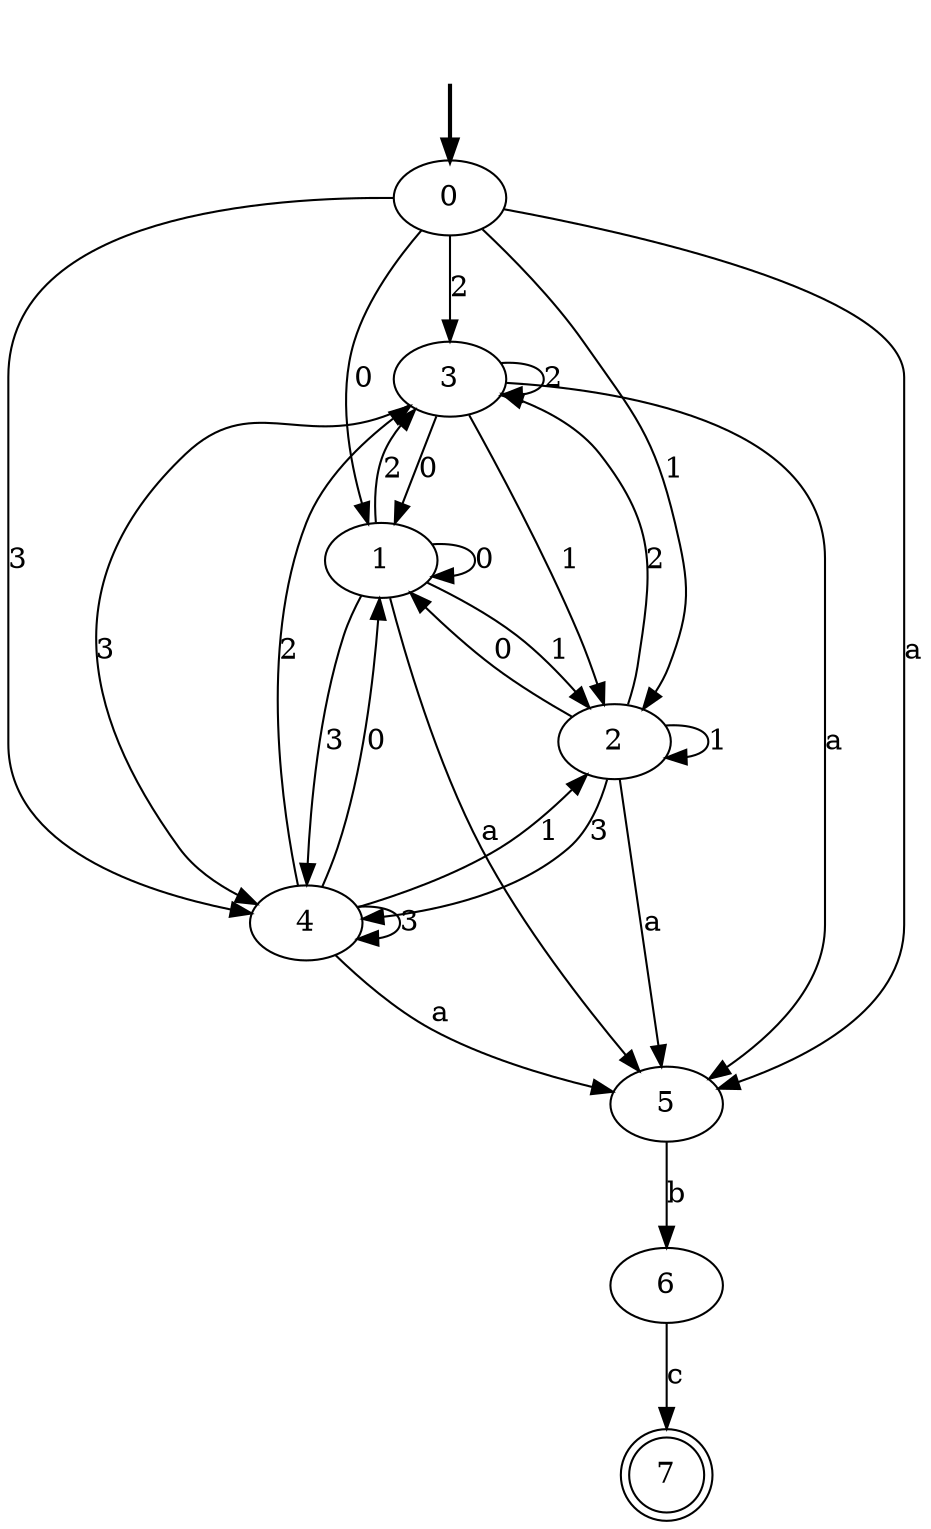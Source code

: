 digraph {
	fake [style=invisible]
	3
	1
	6
	4
	5
	2
	0 [root=true]
	7 [shape=doublecircle]
	fake -> 0 [style=bold]
	0 -> 1 [label=0]
	0 -> 2 [label=1]
	0 -> 3 [label=2]
	0 -> 4 [label=3]
	0 -> 5 [label=a]
	1 -> 1 [label=0]
	1 -> 2 [label=1]
	1 -> 3 [label=2]
	1 -> 4 [label=3]
	1 -> 5 [label=a]
	2 -> 1 [label=0]
	2 -> 2 [label=1]
	2 -> 3 [label=2]
	2 -> 4 [label=3]
	2 -> 5 [label=a]
	3 -> 1 [label=0]
	3 -> 2 [label=1]
	3 -> 3 [label=2]
	3 -> 4 [label=3]
	3 -> 5 [label=a]
	4 -> 1 [label=0]
	4 -> 2 [label=1]
	4 -> 3 [label=2]
	4 -> 4 [label=3]
	4 -> 5 [label=a]
	5 -> 6 [label=b]
	6 -> 7 [label=c]
}
